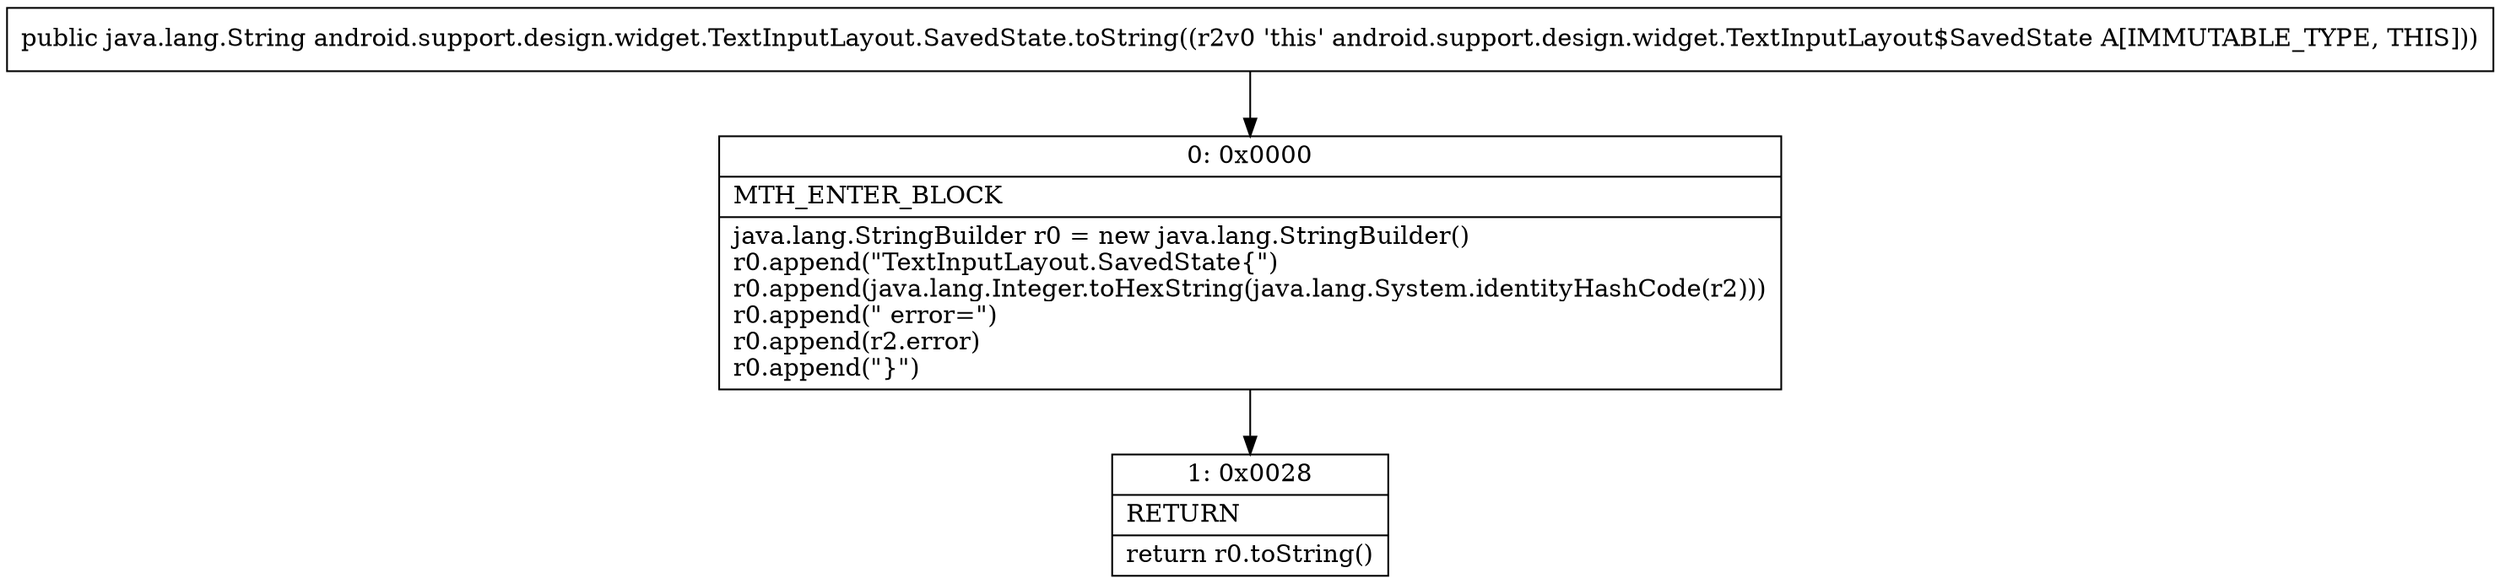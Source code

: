 digraph "CFG forandroid.support.design.widget.TextInputLayout.SavedState.toString()Ljava\/lang\/String;" {
Node_0 [shape=record,label="{0\:\ 0x0000|MTH_ENTER_BLOCK\l|java.lang.StringBuilder r0 = new java.lang.StringBuilder()\lr0.append(\"TextInputLayout.SavedState\{\")\lr0.append(java.lang.Integer.toHexString(java.lang.System.identityHashCode(r2)))\lr0.append(\" error=\")\lr0.append(r2.error)\lr0.append(\"\}\")\l}"];
Node_1 [shape=record,label="{1\:\ 0x0028|RETURN\l|return r0.toString()\l}"];
MethodNode[shape=record,label="{public java.lang.String android.support.design.widget.TextInputLayout.SavedState.toString((r2v0 'this' android.support.design.widget.TextInputLayout$SavedState A[IMMUTABLE_TYPE, THIS])) }"];
MethodNode -> Node_0;
Node_0 -> Node_1;
}

